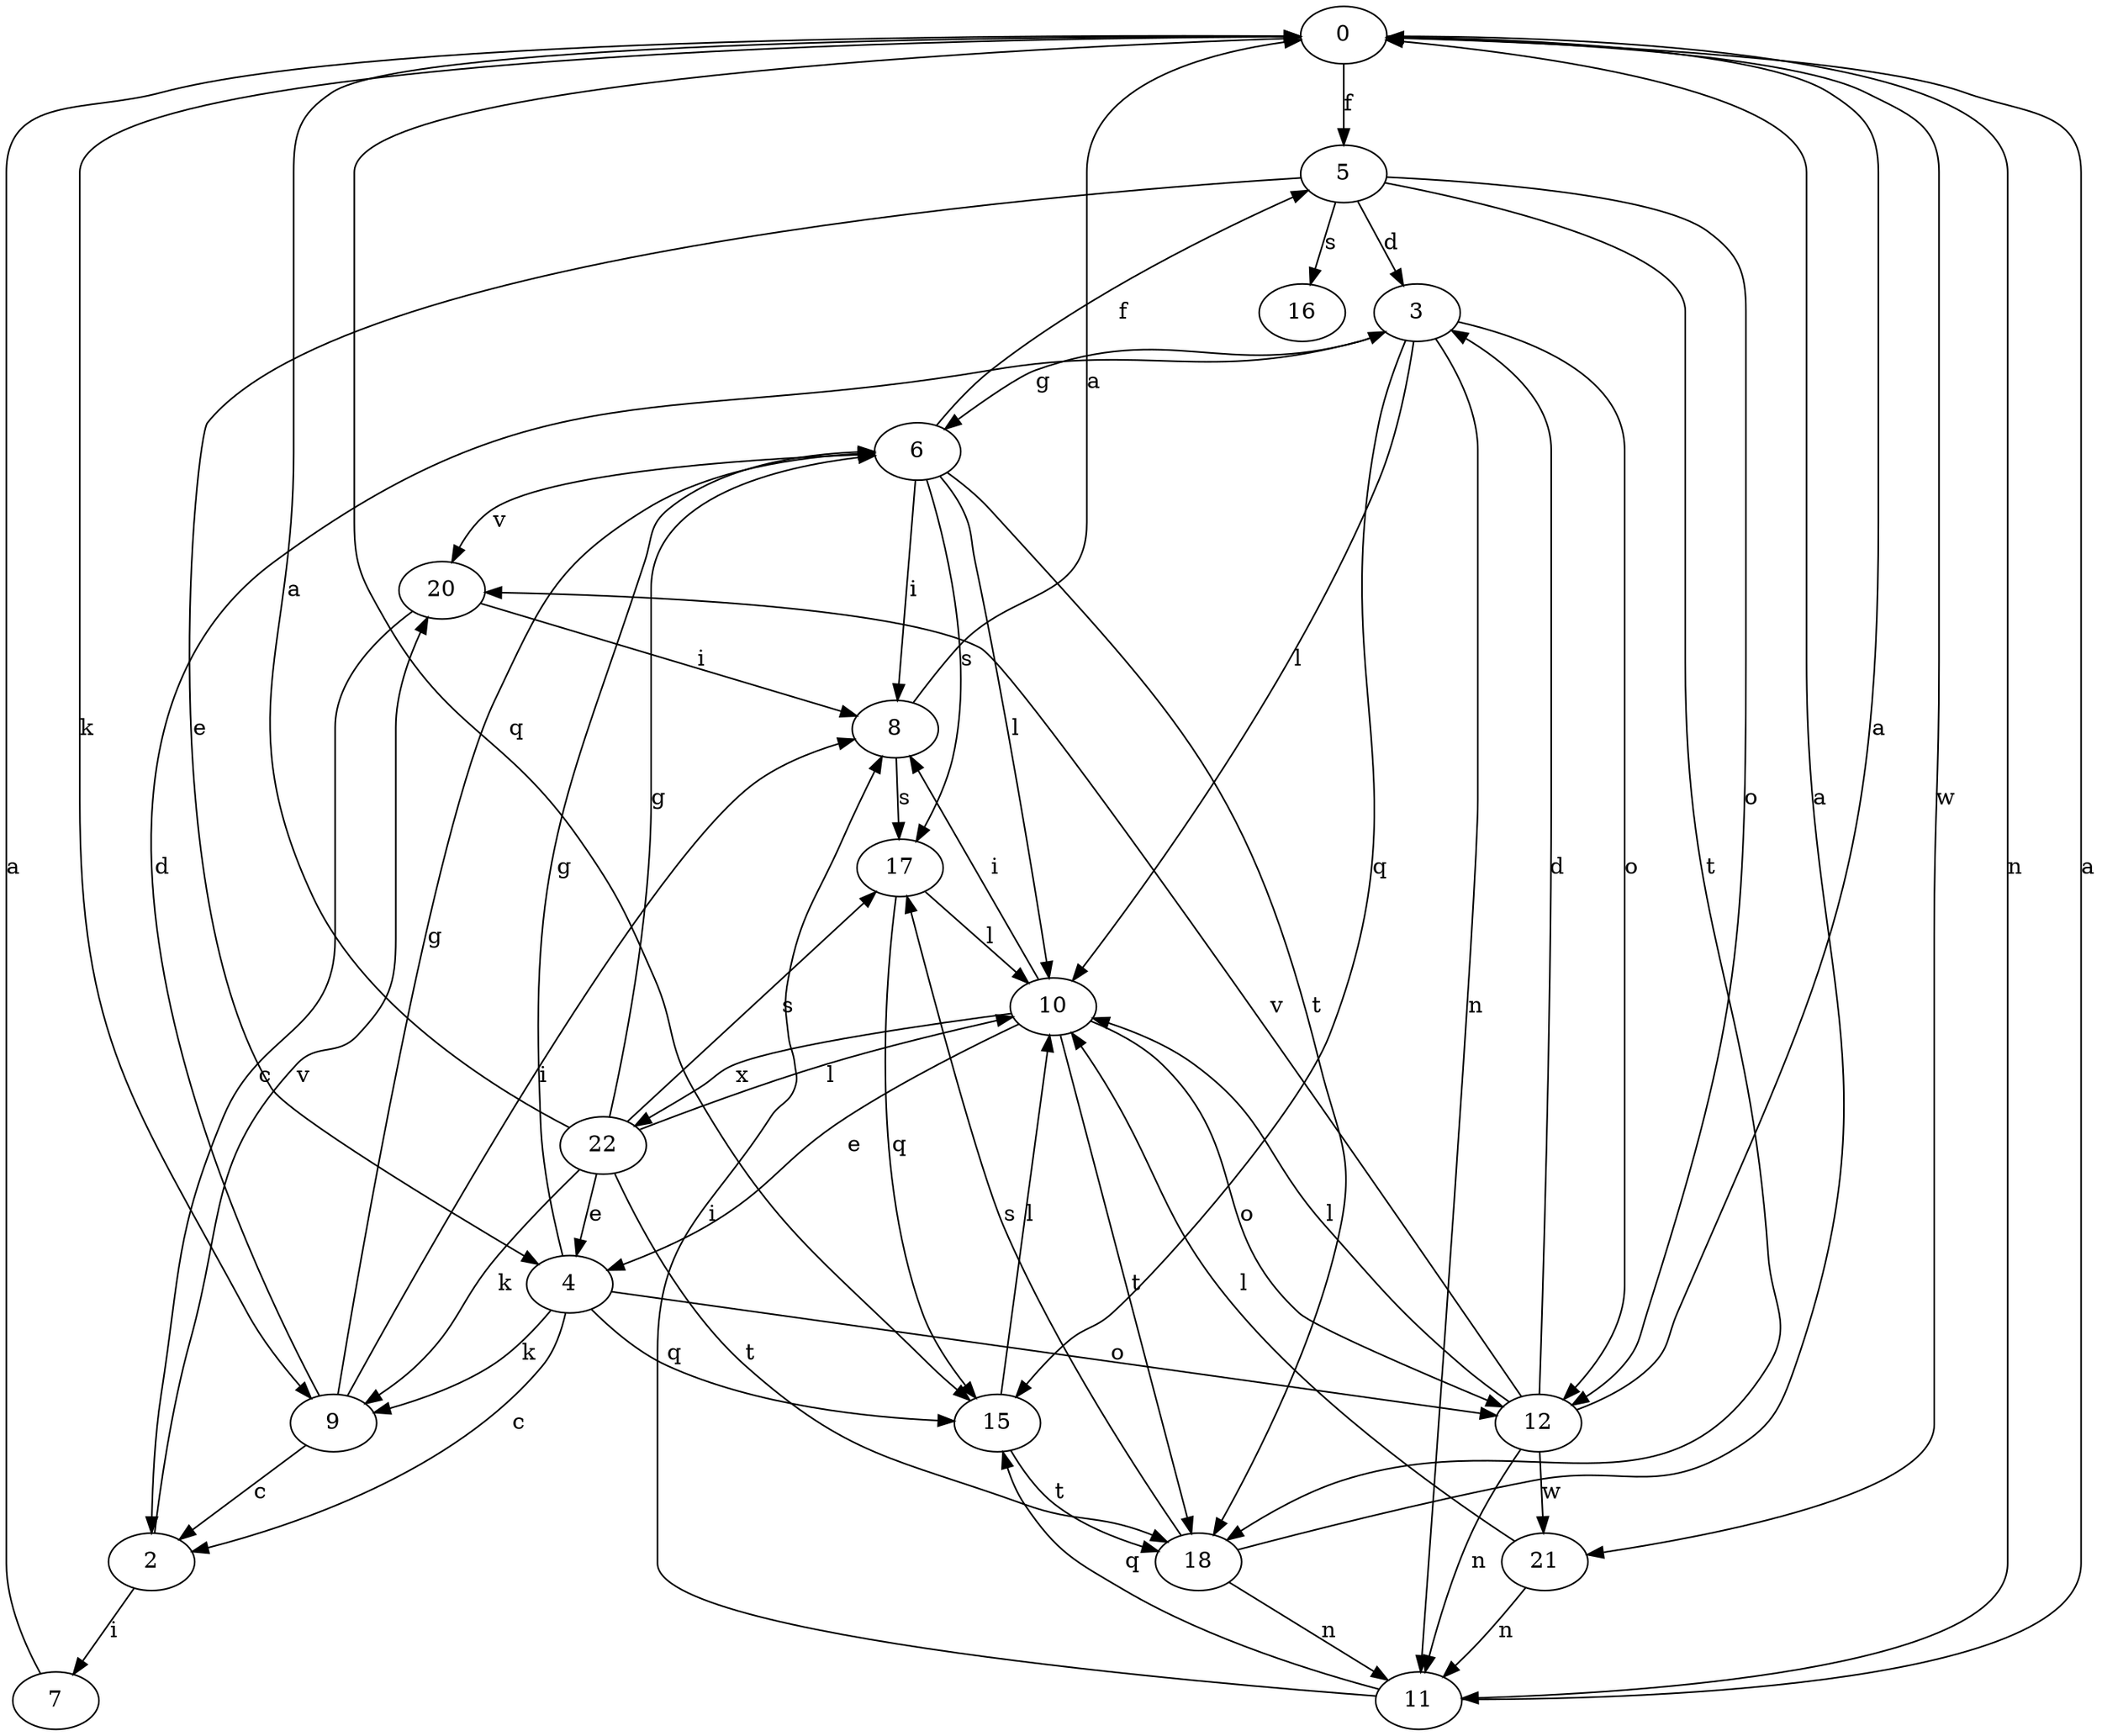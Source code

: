 strict digraph  {
0;
2;
3;
4;
5;
6;
7;
8;
9;
10;
11;
12;
15;
16;
17;
18;
20;
21;
22;
0 -> 5  [label=f];
0 -> 9  [label=k];
0 -> 11  [label=n];
0 -> 15  [label=q];
0 -> 21  [label=w];
2 -> 7  [label=i];
2 -> 20  [label=v];
3 -> 6  [label=g];
3 -> 10  [label=l];
3 -> 11  [label=n];
3 -> 12  [label=o];
3 -> 15  [label=q];
4 -> 2  [label=c];
4 -> 6  [label=g];
4 -> 9  [label=k];
4 -> 12  [label=o];
4 -> 15  [label=q];
5 -> 3  [label=d];
5 -> 4  [label=e];
5 -> 12  [label=o];
5 -> 16  [label=s];
5 -> 18  [label=t];
6 -> 5  [label=f];
6 -> 8  [label=i];
6 -> 10  [label=l];
6 -> 17  [label=s];
6 -> 18  [label=t];
6 -> 20  [label=v];
7 -> 0  [label=a];
8 -> 0  [label=a];
8 -> 17  [label=s];
9 -> 2  [label=c];
9 -> 3  [label=d];
9 -> 6  [label=g];
9 -> 8  [label=i];
10 -> 4  [label=e];
10 -> 8  [label=i];
10 -> 12  [label=o];
10 -> 18  [label=t];
10 -> 22  [label=x];
11 -> 0  [label=a];
11 -> 8  [label=i];
11 -> 15  [label=q];
12 -> 0  [label=a];
12 -> 3  [label=d];
12 -> 10  [label=l];
12 -> 11  [label=n];
12 -> 20  [label=v];
12 -> 21  [label=w];
15 -> 10  [label=l];
15 -> 18  [label=t];
17 -> 10  [label=l];
17 -> 15  [label=q];
18 -> 0  [label=a];
18 -> 11  [label=n];
18 -> 17  [label=s];
20 -> 2  [label=c];
20 -> 8  [label=i];
21 -> 10  [label=l];
21 -> 11  [label=n];
22 -> 0  [label=a];
22 -> 4  [label=e];
22 -> 6  [label=g];
22 -> 9  [label=k];
22 -> 10  [label=l];
22 -> 17  [label=s];
22 -> 18  [label=t];
}
